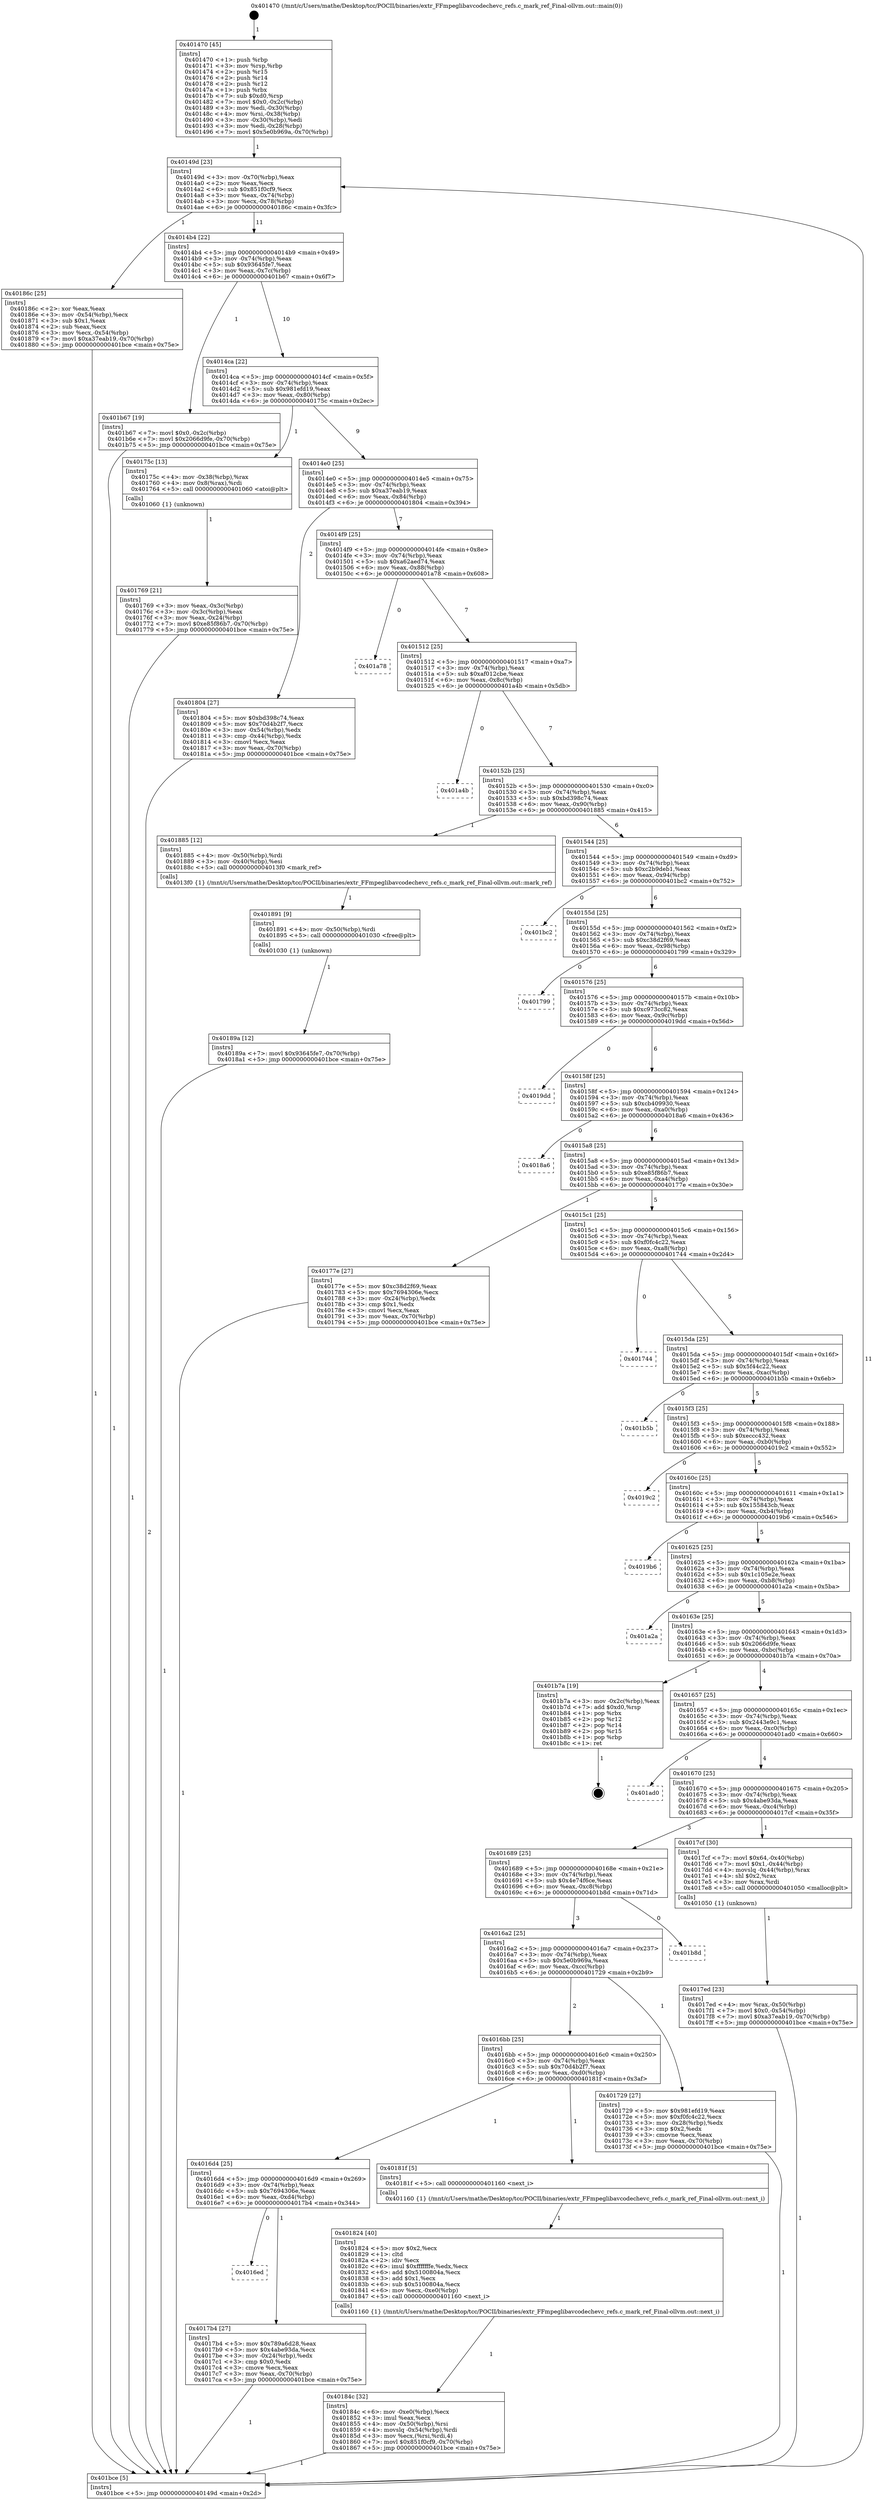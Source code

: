 digraph "0x401470" {
  label = "0x401470 (/mnt/c/Users/mathe/Desktop/tcc/POCII/binaries/extr_FFmpeglibavcodechevc_refs.c_mark_ref_Final-ollvm.out::main(0))"
  labelloc = "t"
  node[shape=record]

  Entry [label="",width=0.3,height=0.3,shape=circle,fillcolor=black,style=filled]
  "0x40149d" [label="{
     0x40149d [23]\l
     | [instrs]\l
     &nbsp;&nbsp;0x40149d \<+3\>: mov -0x70(%rbp),%eax\l
     &nbsp;&nbsp;0x4014a0 \<+2\>: mov %eax,%ecx\l
     &nbsp;&nbsp;0x4014a2 \<+6\>: sub $0x851f0cf9,%ecx\l
     &nbsp;&nbsp;0x4014a8 \<+3\>: mov %eax,-0x74(%rbp)\l
     &nbsp;&nbsp;0x4014ab \<+3\>: mov %ecx,-0x78(%rbp)\l
     &nbsp;&nbsp;0x4014ae \<+6\>: je 000000000040186c \<main+0x3fc\>\l
  }"]
  "0x40186c" [label="{
     0x40186c [25]\l
     | [instrs]\l
     &nbsp;&nbsp;0x40186c \<+2\>: xor %eax,%eax\l
     &nbsp;&nbsp;0x40186e \<+3\>: mov -0x54(%rbp),%ecx\l
     &nbsp;&nbsp;0x401871 \<+3\>: sub $0x1,%eax\l
     &nbsp;&nbsp;0x401874 \<+2\>: sub %eax,%ecx\l
     &nbsp;&nbsp;0x401876 \<+3\>: mov %ecx,-0x54(%rbp)\l
     &nbsp;&nbsp;0x401879 \<+7\>: movl $0xa37eab19,-0x70(%rbp)\l
     &nbsp;&nbsp;0x401880 \<+5\>: jmp 0000000000401bce \<main+0x75e\>\l
  }"]
  "0x4014b4" [label="{
     0x4014b4 [22]\l
     | [instrs]\l
     &nbsp;&nbsp;0x4014b4 \<+5\>: jmp 00000000004014b9 \<main+0x49\>\l
     &nbsp;&nbsp;0x4014b9 \<+3\>: mov -0x74(%rbp),%eax\l
     &nbsp;&nbsp;0x4014bc \<+5\>: sub $0x93645fe7,%eax\l
     &nbsp;&nbsp;0x4014c1 \<+3\>: mov %eax,-0x7c(%rbp)\l
     &nbsp;&nbsp;0x4014c4 \<+6\>: je 0000000000401b67 \<main+0x6f7\>\l
  }"]
  Exit [label="",width=0.3,height=0.3,shape=circle,fillcolor=black,style=filled,peripheries=2]
  "0x401b67" [label="{
     0x401b67 [19]\l
     | [instrs]\l
     &nbsp;&nbsp;0x401b67 \<+7\>: movl $0x0,-0x2c(%rbp)\l
     &nbsp;&nbsp;0x401b6e \<+7\>: movl $0x2066d9fe,-0x70(%rbp)\l
     &nbsp;&nbsp;0x401b75 \<+5\>: jmp 0000000000401bce \<main+0x75e\>\l
  }"]
  "0x4014ca" [label="{
     0x4014ca [22]\l
     | [instrs]\l
     &nbsp;&nbsp;0x4014ca \<+5\>: jmp 00000000004014cf \<main+0x5f\>\l
     &nbsp;&nbsp;0x4014cf \<+3\>: mov -0x74(%rbp),%eax\l
     &nbsp;&nbsp;0x4014d2 \<+5\>: sub $0x981efd19,%eax\l
     &nbsp;&nbsp;0x4014d7 \<+3\>: mov %eax,-0x80(%rbp)\l
     &nbsp;&nbsp;0x4014da \<+6\>: je 000000000040175c \<main+0x2ec\>\l
  }"]
  "0x40189a" [label="{
     0x40189a [12]\l
     | [instrs]\l
     &nbsp;&nbsp;0x40189a \<+7\>: movl $0x93645fe7,-0x70(%rbp)\l
     &nbsp;&nbsp;0x4018a1 \<+5\>: jmp 0000000000401bce \<main+0x75e\>\l
  }"]
  "0x40175c" [label="{
     0x40175c [13]\l
     | [instrs]\l
     &nbsp;&nbsp;0x40175c \<+4\>: mov -0x38(%rbp),%rax\l
     &nbsp;&nbsp;0x401760 \<+4\>: mov 0x8(%rax),%rdi\l
     &nbsp;&nbsp;0x401764 \<+5\>: call 0000000000401060 \<atoi@plt\>\l
     | [calls]\l
     &nbsp;&nbsp;0x401060 \{1\} (unknown)\l
  }"]
  "0x4014e0" [label="{
     0x4014e0 [25]\l
     | [instrs]\l
     &nbsp;&nbsp;0x4014e0 \<+5\>: jmp 00000000004014e5 \<main+0x75\>\l
     &nbsp;&nbsp;0x4014e5 \<+3\>: mov -0x74(%rbp),%eax\l
     &nbsp;&nbsp;0x4014e8 \<+5\>: sub $0xa37eab19,%eax\l
     &nbsp;&nbsp;0x4014ed \<+6\>: mov %eax,-0x84(%rbp)\l
     &nbsp;&nbsp;0x4014f3 \<+6\>: je 0000000000401804 \<main+0x394\>\l
  }"]
  "0x401891" [label="{
     0x401891 [9]\l
     | [instrs]\l
     &nbsp;&nbsp;0x401891 \<+4\>: mov -0x50(%rbp),%rdi\l
     &nbsp;&nbsp;0x401895 \<+5\>: call 0000000000401030 \<free@plt\>\l
     | [calls]\l
     &nbsp;&nbsp;0x401030 \{1\} (unknown)\l
  }"]
  "0x401804" [label="{
     0x401804 [27]\l
     | [instrs]\l
     &nbsp;&nbsp;0x401804 \<+5\>: mov $0xbd398c74,%eax\l
     &nbsp;&nbsp;0x401809 \<+5\>: mov $0x70d4b2f7,%ecx\l
     &nbsp;&nbsp;0x40180e \<+3\>: mov -0x54(%rbp),%edx\l
     &nbsp;&nbsp;0x401811 \<+3\>: cmp -0x44(%rbp),%edx\l
     &nbsp;&nbsp;0x401814 \<+3\>: cmovl %ecx,%eax\l
     &nbsp;&nbsp;0x401817 \<+3\>: mov %eax,-0x70(%rbp)\l
     &nbsp;&nbsp;0x40181a \<+5\>: jmp 0000000000401bce \<main+0x75e\>\l
  }"]
  "0x4014f9" [label="{
     0x4014f9 [25]\l
     | [instrs]\l
     &nbsp;&nbsp;0x4014f9 \<+5\>: jmp 00000000004014fe \<main+0x8e\>\l
     &nbsp;&nbsp;0x4014fe \<+3\>: mov -0x74(%rbp),%eax\l
     &nbsp;&nbsp;0x401501 \<+5\>: sub $0xa62aed74,%eax\l
     &nbsp;&nbsp;0x401506 \<+6\>: mov %eax,-0x88(%rbp)\l
     &nbsp;&nbsp;0x40150c \<+6\>: je 0000000000401a78 \<main+0x608\>\l
  }"]
  "0x40184c" [label="{
     0x40184c [32]\l
     | [instrs]\l
     &nbsp;&nbsp;0x40184c \<+6\>: mov -0xe0(%rbp),%ecx\l
     &nbsp;&nbsp;0x401852 \<+3\>: imul %eax,%ecx\l
     &nbsp;&nbsp;0x401855 \<+4\>: mov -0x50(%rbp),%rsi\l
     &nbsp;&nbsp;0x401859 \<+4\>: movslq -0x54(%rbp),%rdi\l
     &nbsp;&nbsp;0x40185d \<+3\>: mov %ecx,(%rsi,%rdi,4)\l
     &nbsp;&nbsp;0x401860 \<+7\>: movl $0x851f0cf9,-0x70(%rbp)\l
     &nbsp;&nbsp;0x401867 \<+5\>: jmp 0000000000401bce \<main+0x75e\>\l
  }"]
  "0x401a78" [label="{
     0x401a78\l
  }", style=dashed]
  "0x401512" [label="{
     0x401512 [25]\l
     | [instrs]\l
     &nbsp;&nbsp;0x401512 \<+5\>: jmp 0000000000401517 \<main+0xa7\>\l
     &nbsp;&nbsp;0x401517 \<+3\>: mov -0x74(%rbp),%eax\l
     &nbsp;&nbsp;0x40151a \<+5\>: sub $0xaf012cbe,%eax\l
     &nbsp;&nbsp;0x40151f \<+6\>: mov %eax,-0x8c(%rbp)\l
     &nbsp;&nbsp;0x401525 \<+6\>: je 0000000000401a4b \<main+0x5db\>\l
  }"]
  "0x401824" [label="{
     0x401824 [40]\l
     | [instrs]\l
     &nbsp;&nbsp;0x401824 \<+5\>: mov $0x2,%ecx\l
     &nbsp;&nbsp;0x401829 \<+1\>: cltd\l
     &nbsp;&nbsp;0x40182a \<+2\>: idiv %ecx\l
     &nbsp;&nbsp;0x40182c \<+6\>: imul $0xfffffffe,%edx,%ecx\l
     &nbsp;&nbsp;0x401832 \<+6\>: add $0x5100804a,%ecx\l
     &nbsp;&nbsp;0x401838 \<+3\>: add $0x1,%ecx\l
     &nbsp;&nbsp;0x40183b \<+6\>: sub $0x5100804a,%ecx\l
     &nbsp;&nbsp;0x401841 \<+6\>: mov %ecx,-0xe0(%rbp)\l
     &nbsp;&nbsp;0x401847 \<+5\>: call 0000000000401160 \<next_i\>\l
     | [calls]\l
     &nbsp;&nbsp;0x401160 \{1\} (/mnt/c/Users/mathe/Desktop/tcc/POCII/binaries/extr_FFmpeglibavcodechevc_refs.c_mark_ref_Final-ollvm.out::next_i)\l
  }"]
  "0x401a4b" [label="{
     0x401a4b\l
  }", style=dashed]
  "0x40152b" [label="{
     0x40152b [25]\l
     | [instrs]\l
     &nbsp;&nbsp;0x40152b \<+5\>: jmp 0000000000401530 \<main+0xc0\>\l
     &nbsp;&nbsp;0x401530 \<+3\>: mov -0x74(%rbp),%eax\l
     &nbsp;&nbsp;0x401533 \<+5\>: sub $0xbd398c74,%eax\l
     &nbsp;&nbsp;0x401538 \<+6\>: mov %eax,-0x90(%rbp)\l
     &nbsp;&nbsp;0x40153e \<+6\>: je 0000000000401885 \<main+0x415\>\l
  }"]
  "0x4017ed" [label="{
     0x4017ed [23]\l
     | [instrs]\l
     &nbsp;&nbsp;0x4017ed \<+4\>: mov %rax,-0x50(%rbp)\l
     &nbsp;&nbsp;0x4017f1 \<+7\>: movl $0x0,-0x54(%rbp)\l
     &nbsp;&nbsp;0x4017f8 \<+7\>: movl $0xa37eab19,-0x70(%rbp)\l
     &nbsp;&nbsp;0x4017ff \<+5\>: jmp 0000000000401bce \<main+0x75e\>\l
  }"]
  "0x401885" [label="{
     0x401885 [12]\l
     | [instrs]\l
     &nbsp;&nbsp;0x401885 \<+4\>: mov -0x50(%rbp),%rdi\l
     &nbsp;&nbsp;0x401889 \<+3\>: mov -0x40(%rbp),%esi\l
     &nbsp;&nbsp;0x40188c \<+5\>: call 00000000004013f0 \<mark_ref\>\l
     | [calls]\l
     &nbsp;&nbsp;0x4013f0 \{1\} (/mnt/c/Users/mathe/Desktop/tcc/POCII/binaries/extr_FFmpeglibavcodechevc_refs.c_mark_ref_Final-ollvm.out::mark_ref)\l
  }"]
  "0x401544" [label="{
     0x401544 [25]\l
     | [instrs]\l
     &nbsp;&nbsp;0x401544 \<+5\>: jmp 0000000000401549 \<main+0xd9\>\l
     &nbsp;&nbsp;0x401549 \<+3\>: mov -0x74(%rbp),%eax\l
     &nbsp;&nbsp;0x40154c \<+5\>: sub $0xc2b9deb1,%eax\l
     &nbsp;&nbsp;0x401551 \<+6\>: mov %eax,-0x94(%rbp)\l
     &nbsp;&nbsp;0x401557 \<+6\>: je 0000000000401bc2 \<main+0x752\>\l
  }"]
  "0x4016ed" [label="{
     0x4016ed\l
  }", style=dashed]
  "0x401bc2" [label="{
     0x401bc2\l
  }", style=dashed]
  "0x40155d" [label="{
     0x40155d [25]\l
     | [instrs]\l
     &nbsp;&nbsp;0x40155d \<+5\>: jmp 0000000000401562 \<main+0xf2\>\l
     &nbsp;&nbsp;0x401562 \<+3\>: mov -0x74(%rbp),%eax\l
     &nbsp;&nbsp;0x401565 \<+5\>: sub $0xc38d2f69,%eax\l
     &nbsp;&nbsp;0x40156a \<+6\>: mov %eax,-0x98(%rbp)\l
     &nbsp;&nbsp;0x401570 \<+6\>: je 0000000000401799 \<main+0x329\>\l
  }"]
  "0x4017b4" [label="{
     0x4017b4 [27]\l
     | [instrs]\l
     &nbsp;&nbsp;0x4017b4 \<+5\>: mov $0x789a6d28,%eax\l
     &nbsp;&nbsp;0x4017b9 \<+5\>: mov $0x4abe93da,%ecx\l
     &nbsp;&nbsp;0x4017be \<+3\>: mov -0x24(%rbp),%edx\l
     &nbsp;&nbsp;0x4017c1 \<+3\>: cmp $0x0,%edx\l
     &nbsp;&nbsp;0x4017c4 \<+3\>: cmove %ecx,%eax\l
     &nbsp;&nbsp;0x4017c7 \<+3\>: mov %eax,-0x70(%rbp)\l
     &nbsp;&nbsp;0x4017ca \<+5\>: jmp 0000000000401bce \<main+0x75e\>\l
  }"]
  "0x401799" [label="{
     0x401799\l
  }", style=dashed]
  "0x401576" [label="{
     0x401576 [25]\l
     | [instrs]\l
     &nbsp;&nbsp;0x401576 \<+5\>: jmp 000000000040157b \<main+0x10b\>\l
     &nbsp;&nbsp;0x40157b \<+3\>: mov -0x74(%rbp),%eax\l
     &nbsp;&nbsp;0x40157e \<+5\>: sub $0xc973cc82,%eax\l
     &nbsp;&nbsp;0x401583 \<+6\>: mov %eax,-0x9c(%rbp)\l
     &nbsp;&nbsp;0x401589 \<+6\>: je 00000000004019dd \<main+0x56d\>\l
  }"]
  "0x4016d4" [label="{
     0x4016d4 [25]\l
     | [instrs]\l
     &nbsp;&nbsp;0x4016d4 \<+5\>: jmp 00000000004016d9 \<main+0x269\>\l
     &nbsp;&nbsp;0x4016d9 \<+3\>: mov -0x74(%rbp),%eax\l
     &nbsp;&nbsp;0x4016dc \<+5\>: sub $0x7694306e,%eax\l
     &nbsp;&nbsp;0x4016e1 \<+6\>: mov %eax,-0xd4(%rbp)\l
     &nbsp;&nbsp;0x4016e7 \<+6\>: je 00000000004017b4 \<main+0x344\>\l
  }"]
  "0x4019dd" [label="{
     0x4019dd\l
  }", style=dashed]
  "0x40158f" [label="{
     0x40158f [25]\l
     | [instrs]\l
     &nbsp;&nbsp;0x40158f \<+5\>: jmp 0000000000401594 \<main+0x124\>\l
     &nbsp;&nbsp;0x401594 \<+3\>: mov -0x74(%rbp),%eax\l
     &nbsp;&nbsp;0x401597 \<+5\>: sub $0xcb409930,%eax\l
     &nbsp;&nbsp;0x40159c \<+6\>: mov %eax,-0xa0(%rbp)\l
     &nbsp;&nbsp;0x4015a2 \<+6\>: je 00000000004018a6 \<main+0x436\>\l
  }"]
  "0x40181f" [label="{
     0x40181f [5]\l
     | [instrs]\l
     &nbsp;&nbsp;0x40181f \<+5\>: call 0000000000401160 \<next_i\>\l
     | [calls]\l
     &nbsp;&nbsp;0x401160 \{1\} (/mnt/c/Users/mathe/Desktop/tcc/POCII/binaries/extr_FFmpeglibavcodechevc_refs.c_mark_ref_Final-ollvm.out::next_i)\l
  }"]
  "0x4018a6" [label="{
     0x4018a6\l
  }", style=dashed]
  "0x4015a8" [label="{
     0x4015a8 [25]\l
     | [instrs]\l
     &nbsp;&nbsp;0x4015a8 \<+5\>: jmp 00000000004015ad \<main+0x13d\>\l
     &nbsp;&nbsp;0x4015ad \<+3\>: mov -0x74(%rbp),%eax\l
     &nbsp;&nbsp;0x4015b0 \<+5\>: sub $0xe85f86b7,%eax\l
     &nbsp;&nbsp;0x4015b5 \<+6\>: mov %eax,-0xa4(%rbp)\l
     &nbsp;&nbsp;0x4015bb \<+6\>: je 000000000040177e \<main+0x30e\>\l
  }"]
  "0x401769" [label="{
     0x401769 [21]\l
     | [instrs]\l
     &nbsp;&nbsp;0x401769 \<+3\>: mov %eax,-0x3c(%rbp)\l
     &nbsp;&nbsp;0x40176c \<+3\>: mov -0x3c(%rbp),%eax\l
     &nbsp;&nbsp;0x40176f \<+3\>: mov %eax,-0x24(%rbp)\l
     &nbsp;&nbsp;0x401772 \<+7\>: movl $0xe85f86b7,-0x70(%rbp)\l
     &nbsp;&nbsp;0x401779 \<+5\>: jmp 0000000000401bce \<main+0x75e\>\l
  }"]
  "0x40177e" [label="{
     0x40177e [27]\l
     | [instrs]\l
     &nbsp;&nbsp;0x40177e \<+5\>: mov $0xc38d2f69,%eax\l
     &nbsp;&nbsp;0x401783 \<+5\>: mov $0x7694306e,%ecx\l
     &nbsp;&nbsp;0x401788 \<+3\>: mov -0x24(%rbp),%edx\l
     &nbsp;&nbsp;0x40178b \<+3\>: cmp $0x1,%edx\l
     &nbsp;&nbsp;0x40178e \<+3\>: cmovl %ecx,%eax\l
     &nbsp;&nbsp;0x401791 \<+3\>: mov %eax,-0x70(%rbp)\l
     &nbsp;&nbsp;0x401794 \<+5\>: jmp 0000000000401bce \<main+0x75e\>\l
  }"]
  "0x4015c1" [label="{
     0x4015c1 [25]\l
     | [instrs]\l
     &nbsp;&nbsp;0x4015c1 \<+5\>: jmp 00000000004015c6 \<main+0x156\>\l
     &nbsp;&nbsp;0x4015c6 \<+3\>: mov -0x74(%rbp),%eax\l
     &nbsp;&nbsp;0x4015c9 \<+5\>: sub $0xf0fc4c22,%eax\l
     &nbsp;&nbsp;0x4015ce \<+6\>: mov %eax,-0xa8(%rbp)\l
     &nbsp;&nbsp;0x4015d4 \<+6\>: je 0000000000401744 \<main+0x2d4\>\l
  }"]
  "0x401470" [label="{
     0x401470 [45]\l
     | [instrs]\l
     &nbsp;&nbsp;0x401470 \<+1\>: push %rbp\l
     &nbsp;&nbsp;0x401471 \<+3\>: mov %rsp,%rbp\l
     &nbsp;&nbsp;0x401474 \<+2\>: push %r15\l
     &nbsp;&nbsp;0x401476 \<+2\>: push %r14\l
     &nbsp;&nbsp;0x401478 \<+2\>: push %r12\l
     &nbsp;&nbsp;0x40147a \<+1\>: push %rbx\l
     &nbsp;&nbsp;0x40147b \<+7\>: sub $0xd0,%rsp\l
     &nbsp;&nbsp;0x401482 \<+7\>: movl $0x0,-0x2c(%rbp)\l
     &nbsp;&nbsp;0x401489 \<+3\>: mov %edi,-0x30(%rbp)\l
     &nbsp;&nbsp;0x40148c \<+4\>: mov %rsi,-0x38(%rbp)\l
     &nbsp;&nbsp;0x401490 \<+3\>: mov -0x30(%rbp),%edi\l
     &nbsp;&nbsp;0x401493 \<+3\>: mov %edi,-0x28(%rbp)\l
     &nbsp;&nbsp;0x401496 \<+7\>: movl $0x5e0b969a,-0x70(%rbp)\l
  }"]
  "0x401744" [label="{
     0x401744\l
  }", style=dashed]
  "0x4015da" [label="{
     0x4015da [25]\l
     | [instrs]\l
     &nbsp;&nbsp;0x4015da \<+5\>: jmp 00000000004015df \<main+0x16f\>\l
     &nbsp;&nbsp;0x4015df \<+3\>: mov -0x74(%rbp),%eax\l
     &nbsp;&nbsp;0x4015e2 \<+5\>: sub $0x5f44c22,%eax\l
     &nbsp;&nbsp;0x4015e7 \<+6\>: mov %eax,-0xac(%rbp)\l
     &nbsp;&nbsp;0x4015ed \<+6\>: je 0000000000401b5b \<main+0x6eb\>\l
  }"]
  "0x401bce" [label="{
     0x401bce [5]\l
     | [instrs]\l
     &nbsp;&nbsp;0x401bce \<+5\>: jmp 000000000040149d \<main+0x2d\>\l
  }"]
  "0x401b5b" [label="{
     0x401b5b\l
  }", style=dashed]
  "0x4015f3" [label="{
     0x4015f3 [25]\l
     | [instrs]\l
     &nbsp;&nbsp;0x4015f3 \<+5\>: jmp 00000000004015f8 \<main+0x188\>\l
     &nbsp;&nbsp;0x4015f8 \<+3\>: mov -0x74(%rbp),%eax\l
     &nbsp;&nbsp;0x4015fb \<+5\>: sub $0xeccc432,%eax\l
     &nbsp;&nbsp;0x401600 \<+6\>: mov %eax,-0xb0(%rbp)\l
     &nbsp;&nbsp;0x401606 \<+6\>: je 00000000004019c2 \<main+0x552\>\l
  }"]
  "0x4016bb" [label="{
     0x4016bb [25]\l
     | [instrs]\l
     &nbsp;&nbsp;0x4016bb \<+5\>: jmp 00000000004016c0 \<main+0x250\>\l
     &nbsp;&nbsp;0x4016c0 \<+3\>: mov -0x74(%rbp),%eax\l
     &nbsp;&nbsp;0x4016c3 \<+5\>: sub $0x70d4b2f7,%eax\l
     &nbsp;&nbsp;0x4016c8 \<+6\>: mov %eax,-0xd0(%rbp)\l
     &nbsp;&nbsp;0x4016ce \<+6\>: je 000000000040181f \<main+0x3af\>\l
  }"]
  "0x4019c2" [label="{
     0x4019c2\l
  }", style=dashed]
  "0x40160c" [label="{
     0x40160c [25]\l
     | [instrs]\l
     &nbsp;&nbsp;0x40160c \<+5\>: jmp 0000000000401611 \<main+0x1a1\>\l
     &nbsp;&nbsp;0x401611 \<+3\>: mov -0x74(%rbp),%eax\l
     &nbsp;&nbsp;0x401614 \<+5\>: sub $0x155843cb,%eax\l
     &nbsp;&nbsp;0x401619 \<+6\>: mov %eax,-0xb4(%rbp)\l
     &nbsp;&nbsp;0x40161f \<+6\>: je 00000000004019b6 \<main+0x546\>\l
  }"]
  "0x401729" [label="{
     0x401729 [27]\l
     | [instrs]\l
     &nbsp;&nbsp;0x401729 \<+5\>: mov $0x981efd19,%eax\l
     &nbsp;&nbsp;0x40172e \<+5\>: mov $0xf0fc4c22,%ecx\l
     &nbsp;&nbsp;0x401733 \<+3\>: mov -0x28(%rbp),%edx\l
     &nbsp;&nbsp;0x401736 \<+3\>: cmp $0x2,%edx\l
     &nbsp;&nbsp;0x401739 \<+3\>: cmovne %ecx,%eax\l
     &nbsp;&nbsp;0x40173c \<+3\>: mov %eax,-0x70(%rbp)\l
     &nbsp;&nbsp;0x40173f \<+5\>: jmp 0000000000401bce \<main+0x75e\>\l
  }"]
  "0x4019b6" [label="{
     0x4019b6\l
  }", style=dashed]
  "0x401625" [label="{
     0x401625 [25]\l
     | [instrs]\l
     &nbsp;&nbsp;0x401625 \<+5\>: jmp 000000000040162a \<main+0x1ba\>\l
     &nbsp;&nbsp;0x40162a \<+3\>: mov -0x74(%rbp),%eax\l
     &nbsp;&nbsp;0x40162d \<+5\>: sub $0x1c105e2e,%eax\l
     &nbsp;&nbsp;0x401632 \<+6\>: mov %eax,-0xb8(%rbp)\l
     &nbsp;&nbsp;0x401638 \<+6\>: je 0000000000401a2a \<main+0x5ba\>\l
  }"]
  "0x4016a2" [label="{
     0x4016a2 [25]\l
     | [instrs]\l
     &nbsp;&nbsp;0x4016a2 \<+5\>: jmp 00000000004016a7 \<main+0x237\>\l
     &nbsp;&nbsp;0x4016a7 \<+3\>: mov -0x74(%rbp),%eax\l
     &nbsp;&nbsp;0x4016aa \<+5\>: sub $0x5e0b969a,%eax\l
     &nbsp;&nbsp;0x4016af \<+6\>: mov %eax,-0xcc(%rbp)\l
     &nbsp;&nbsp;0x4016b5 \<+6\>: je 0000000000401729 \<main+0x2b9\>\l
  }"]
  "0x401a2a" [label="{
     0x401a2a\l
  }", style=dashed]
  "0x40163e" [label="{
     0x40163e [25]\l
     | [instrs]\l
     &nbsp;&nbsp;0x40163e \<+5\>: jmp 0000000000401643 \<main+0x1d3\>\l
     &nbsp;&nbsp;0x401643 \<+3\>: mov -0x74(%rbp),%eax\l
     &nbsp;&nbsp;0x401646 \<+5\>: sub $0x2066d9fe,%eax\l
     &nbsp;&nbsp;0x40164b \<+6\>: mov %eax,-0xbc(%rbp)\l
     &nbsp;&nbsp;0x401651 \<+6\>: je 0000000000401b7a \<main+0x70a\>\l
  }"]
  "0x401b8d" [label="{
     0x401b8d\l
  }", style=dashed]
  "0x401b7a" [label="{
     0x401b7a [19]\l
     | [instrs]\l
     &nbsp;&nbsp;0x401b7a \<+3\>: mov -0x2c(%rbp),%eax\l
     &nbsp;&nbsp;0x401b7d \<+7\>: add $0xd0,%rsp\l
     &nbsp;&nbsp;0x401b84 \<+1\>: pop %rbx\l
     &nbsp;&nbsp;0x401b85 \<+2\>: pop %r12\l
     &nbsp;&nbsp;0x401b87 \<+2\>: pop %r14\l
     &nbsp;&nbsp;0x401b89 \<+2\>: pop %r15\l
     &nbsp;&nbsp;0x401b8b \<+1\>: pop %rbp\l
     &nbsp;&nbsp;0x401b8c \<+1\>: ret\l
  }"]
  "0x401657" [label="{
     0x401657 [25]\l
     | [instrs]\l
     &nbsp;&nbsp;0x401657 \<+5\>: jmp 000000000040165c \<main+0x1ec\>\l
     &nbsp;&nbsp;0x40165c \<+3\>: mov -0x74(%rbp),%eax\l
     &nbsp;&nbsp;0x40165f \<+5\>: sub $0x2443e9c1,%eax\l
     &nbsp;&nbsp;0x401664 \<+6\>: mov %eax,-0xc0(%rbp)\l
     &nbsp;&nbsp;0x40166a \<+6\>: je 0000000000401ad0 \<main+0x660\>\l
  }"]
  "0x401689" [label="{
     0x401689 [25]\l
     | [instrs]\l
     &nbsp;&nbsp;0x401689 \<+5\>: jmp 000000000040168e \<main+0x21e\>\l
     &nbsp;&nbsp;0x40168e \<+3\>: mov -0x74(%rbp),%eax\l
     &nbsp;&nbsp;0x401691 \<+5\>: sub $0x4e74f6ce,%eax\l
     &nbsp;&nbsp;0x401696 \<+6\>: mov %eax,-0xc8(%rbp)\l
     &nbsp;&nbsp;0x40169c \<+6\>: je 0000000000401b8d \<main+0x71d\>\l
  }"]
  "0x401ad0" [label="{
     0x401ad0\l
  }", style=dashed]
  "0x401670" [label="{
     0x401670 [25]\l
     | [instrs]\l
     &nbsp;&nbsp;0x401670 \<+5\>: jmp 0000000000401675 \<main+0x205\>\l
     &nbsp;&nbsp;0x401675 \<+3\>: mov -0x74(%rbp),%eax\l
     &nbsp;&nbsp;0x401678 \<+5\>: sub $0x4abe93da,%eax\l
     &nbsp;&nbsp;0x40167d \<+6\>: mov %eax,-0xc4(%rbp)\l
     &nbsp;&nbsp;0x401683 \<+6\>: je 00000000004017cf \<main+0x35f\>\l
  }"]
  "0x4017cf" [label="{
     0x4017cf [30]\l
     | [instrs]\l
     &nbsp;&nbsp;0x4017cf \<+7\>: movl $0x64,-0x40(%rbp)\l
     &nbsp;&nbsp;0x4017d6 \<+7\>: movl $0x1,-0x44(%rbp)\l
     &nbsp;&nbsp;0x4017dd \<+4\>: movslq -0x44(%rbp),%rax\l
     &nbsp;&nbsp;0x4017e1 \<+4\>: shl $0x2,%rax\l
     &nbsp;&nbsp;0x4017e5 \<+3\>: mov %rax,%rdi\l
     &nbsp;&nbsp;0x4017e8 \<+5\>: call 0000000000401050 \<malloc@plt\>\l
     | [calls]\l
     &nbsp;&nbsp;0x401050 \{1\} (unknown)\l
  }"]
  Entry -> "0x401470" [label=" 1"]
  "0x40149d" -> "0x40186c" [label=" 1"]
  "0x40149d" -> "0x4014b4" [label=" 11"]
  "0x401b7a" -> Exit [label=" 1"]
  "0x4014b4" -> "0x401b67" [label=" 1"]
  "0x4014b4" -> "0x4014ca" [label=" 10"]
  "0x401b67" -> "0x401bce" [label=" 1"]
  "0x4014ca" -> "0x40175c" [label=" 1"]
  "0x4014ca" -> "0x4014e0" [label=" 9"]
  "0x40189a" -> "0x401bce" [label=" 1"]
  "0x4014e0" -> "0x401804" [label=" 2"]
  "0x4014e0" -> "0x4014f9" [label=" 7"]
  "0x401891" -> "0x40189a" [label=" 1"]
  "0x4014f9" -> "0x401a78" [label=" 0"]
  "0x4014f9" -> "0x401512" [label=" 7"]
  "0x401885" -> "0x401891" [label=" 1"]
  "0x401512" -> "0x401a4b" [label=" 0"]
  "0x401512" -> "0x40152b" [label=" 7"]
  "0x40186c" -> "0x401bce" [label=" 1"]
  "0x40152b" -> "0x401885" [label=" 1"]
  "0x40152b" -> "0x401544" [label=" 6"]
  "0x40184c" -> "0x401bce" [label=" 1"]
  "0x401544" -> "0x401bc2" [label=" 0"]
  "0x401544" -> "0x40155d" [label=" 6"]
  "0x401824" -> "0x40184c" [label=" 1"]
  "0x40155d" -> "0x401799" [label=" 0"]
  "0x40155d" -> "0x401576" [label=" 6"]
  "0x40181f" -> "0x401824" [label=" 1"]
  "0x401576" -> "0x4019dd" [label=" 0"]
  "0x401576" -> "0x40158f" [label=" 6"]
  "0x4017ed" -> "0x401bce" [label=" 1"]
  "0x40158f" -> "0x4018a6" [label=" 0"]
  "0x40158f" -> "0x4015a8" [label=" 6"]
  "0x4017cf" -> "0x4017ed" [label=" 1"]
  "0x4015a8" -> "0x40177e" [label=" 1"]
  "0x4015a8" -> "0x4015c1" [label=" 5"]
  "0x4016d4" -> "0x4016ed" [label=" 0"]
  "0x4015c1" -> "0x401744" [label=" 0"]
  "0x4015c1" -> "0x4015da" [label=" 5"]
  "0x4016d4" -> "0x4017b4" [label=" 1"]
  "0x4015da" -> "0x401b5b" [label=" 0"]
  "0x4015da" -> "0x4015f3" [label=" 5"]
  "0x401804" -> "0x401bce" [label=" 2"]
  "0x4015f3" -> "0x4019c2" [label=" 0"]
  "0x4015f3" -> "0x40160c" [label=" 5"]
  "0x4016bb" -> "0x4016d4" [label=" 1"]
  "0x40160c" -> "0x4019b6" [label=" 0"]
  "0x40160c" -> "0x401625" [label=" 5"]
  "0x4016bb" -> "0x40181f" [label=" 1"]
  "0x401625" -> "0x401a2a" [label=" 0"]
  "0x401625" -> "0x40163e" [label=" 5"]
  "0x40177e" -> "0x401bce" [label=" 1"]
  "0x40163e" -> "0x401b7a" [label=" 1"]
  "0x40163e" -> "0x401657" [label=" 4"]
  "0x401769" -> "0x401bce" [label=" 1"]
  "0x401657" -> "0x401ad0" [label=" 0"]
  "0x401657" -> "0x401670" [label=" 4"]
  "0x401bce" -> "0x40149d" [label=" 11"]
  "0x401670" -> "0x4017cf" [label=" 1"]
  "0x401670" -> "0x401689" [label=" 3"]
  "0x40175c" -> "0x401769" [label=" 1"]
  "0x401689" -> "0x401b8d" [label=" 0"]
  "0x401689" -> "0x4016a2" [label=" 3"]
  "0x4017b4" -> "0x401bce" [label=" 1"]
  "0x4016a2" -> "0x401729" [label=" 1"]
  "0x4016a2" -> "0x4016bb" [label=" 2"]
  "0x401729" -> "0x401bce" [label=" 1"]
  "0x401470" -> "0x40149d" [label=" 1"]
}
